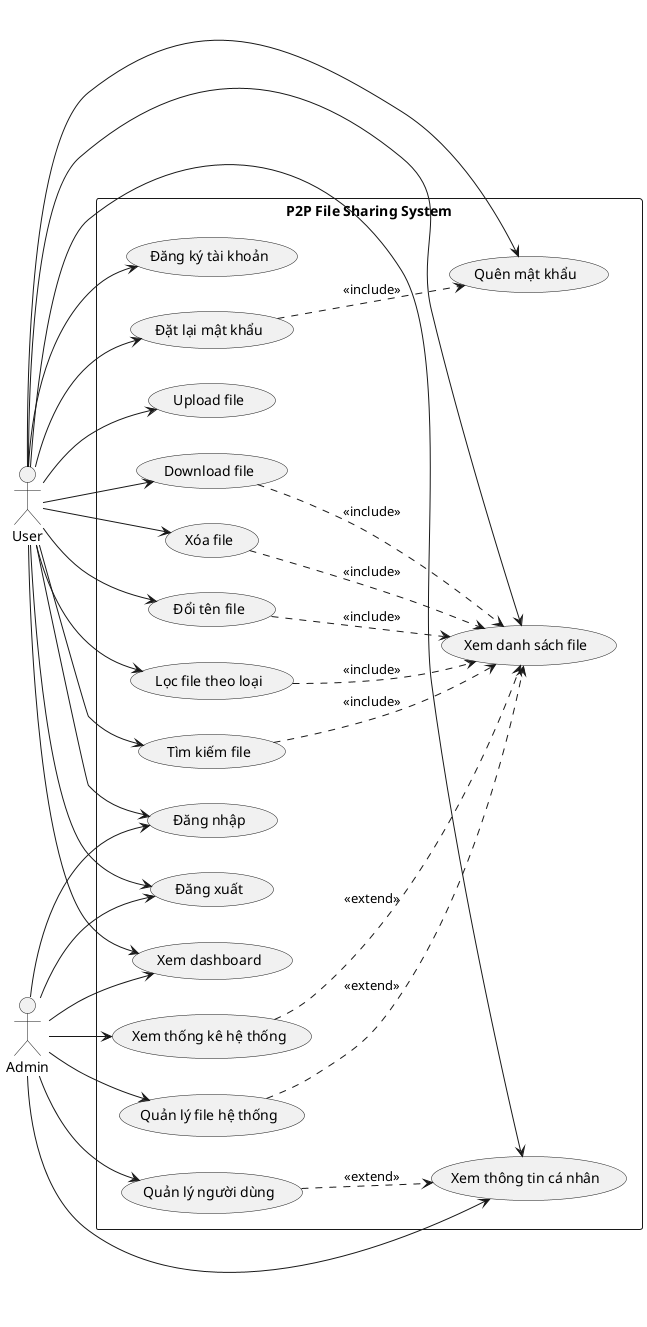 @startuml UseCase_General

left to right direction

actor "User" as U
actor "Admin" as A

rectangle "P2P File Sharing System" {
    usecase "Đăng ký tài khoản" as UC1
    usecase "Đăng nhập" as UC2
    usecase "Đăng xuất" as UC3
    usecase "Quên mật khẩu" as UC4
    usecase "Đặt lại mật khẩu" as UC5
    usecase "Xem thông tin cá nhân" as UC6
    usecase "Upload file" as UC7
    usecase "Download file" as UC8
    usecase "Xem danh sách file" as UC9
    usecase "Xóa file" as UC10
    usecase "Đổi tên file" as UC11
    usecase "Lọc file theo loại" as UC12
    usecase "Tìm kiếm file" as UC13
    usecase "Xem dashboard" as UC14
    usecase "Quản lý người dùng" as UC15
    usecase "Xem thống kê hệ thống" as UC16
    usecase "Quản lý file hệ thống" as UC17
}

' User relationships
U --> UC1
U --> UC2
U --> UC3
U --> UC4
U --> UC5
U --> UC6
U --> UC7
U --> UC8
U --> UC9
U --> UC10
U --> UC11
U --> UC12
U --> UC13
U --> UC14

' Admin relationships
A --> UC2
A --> UC3
A --> UC6
A --> UC14
A --> UC15
A --> UC16
A --> UC17

' Include relationships
UC5 ..> UC4 : <<include>>
UC8 ..> UC9 : <<include>>
UC10 ..> UC9 : <<include>>
UC11 ..> UC9 : <<include>>
UC12 ..> UC9 : <<include>>
UC13 ..> UC9 : <<include>>

' Extend relationships
UC15 ..> UC6 : <<extend>>
UC16 ..> UC9 : <<extend>>
UC17 ..> UC9 : <<extend>>

@enduml 